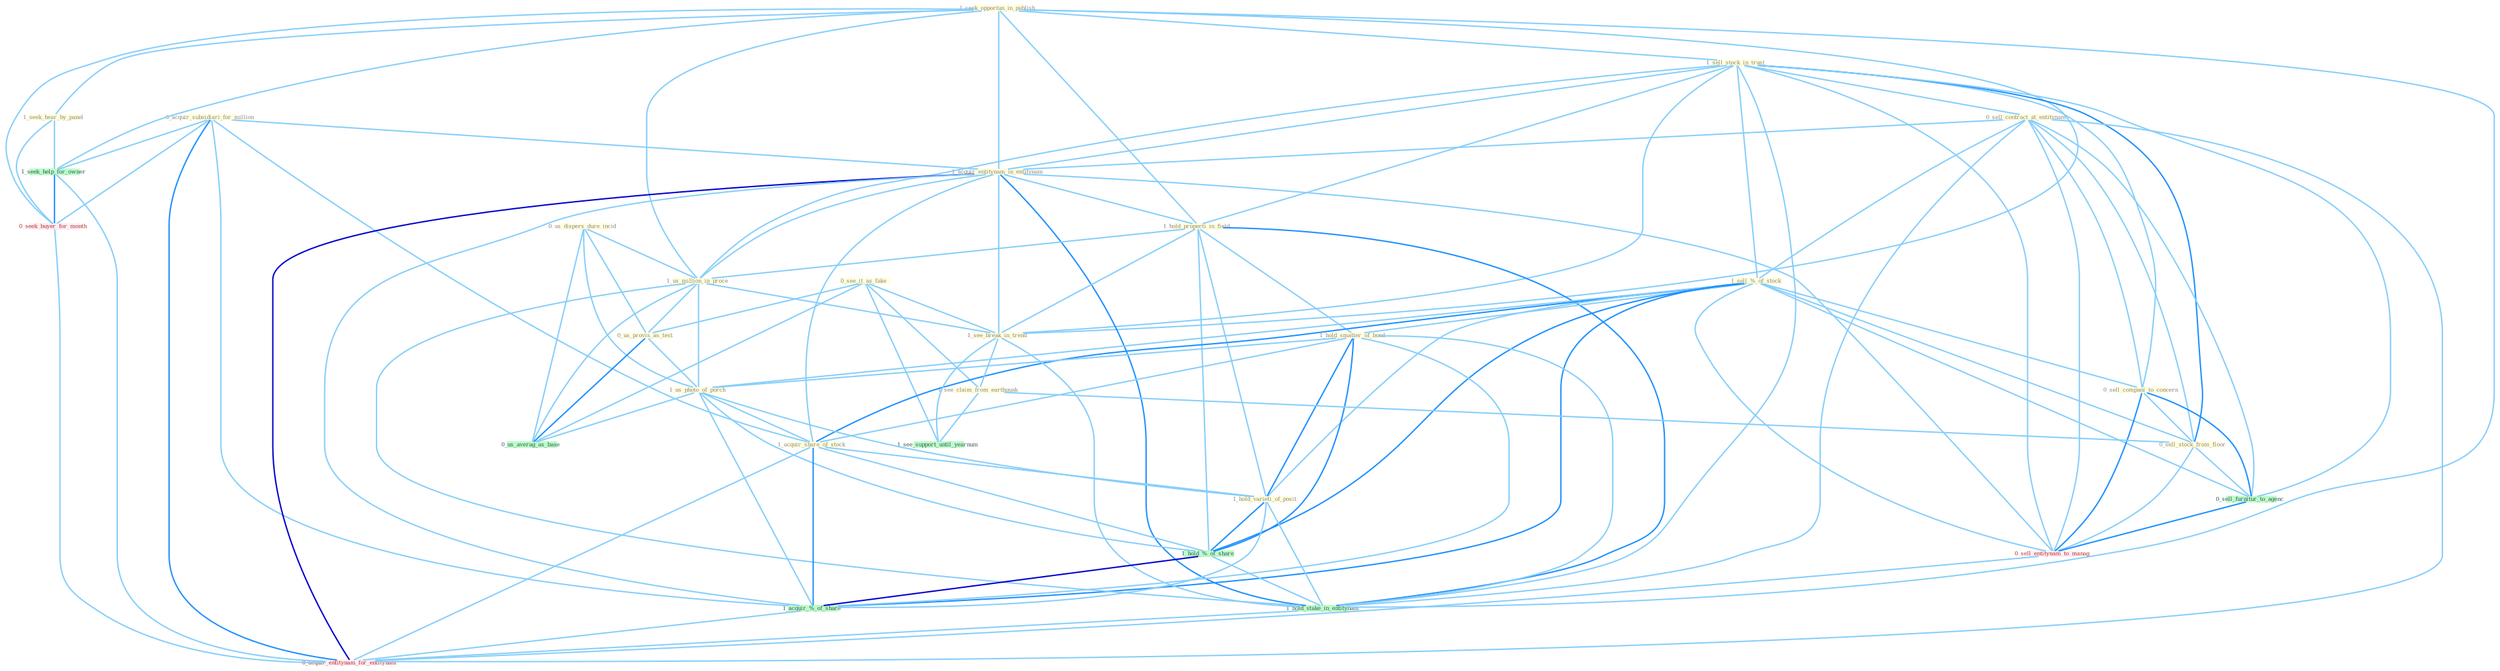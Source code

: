 Graph G{ 
    node
    [shape=polygon,style=filled,width=.5,height=.06,color="#BDFCC9",fixedsize=true,fontsize=4,
    fontcolor="#2f4f4f"];
    {node
    [color="#ffffe0", fontcolor="#8b7d6b"] "0_acquir_subsidiari_for_million " "1_seek_opportun_in_publish " "0_see_it_as_fake " "1_sell_stock_in_trust " "0_sell_contract_at_entitynam " "1_acquir_entitynam_in_entitynam " "0_us_dispers_dure_incid " "1_hold_properti_in_field " "1_sell_%_of_stock " "1_us_million_in_proce " "0_us_provis_as_test " "1_seek_hear_by_panel " "0_sell_compani_to_concern " "1_hold_smatter_of_bond " "1_see_break_in_trend " "1_us_photo_of_porch " "1_acquir_share_of_stock " "1_see_claim_from_earthquak " "1_hold_varieti_of_posit " "0_sell_stock_from_floor "}
{node [color="#fff0f5", fontcolor="#b22222"] "0_seek_buyer_for_month " "0_sell_entitynam_to_manag " "0_acquir_entitynam_for_entitynam "}
edge [color="#B0E2FF"];

	"0_acquir_subsidiari_for_million " -- "1_acquir_entitynam_in_entitynam " [w="1", color="#87cefa" ];
	"0_acquir_subsidiari_for_million " -- "1_acquir_share_of_stock " [w="1", color="#87cefa" ];
	"0_acquir_subsidiari_for_million " -- "1_seek_help_for_owner " [w="1", color="#87cefa" ];
	"0_acquir_subsidiari_for_million " -- "0_seek_buyer_for_month " [w="1", color="#87cefa" ];
	"0_acquir_subsidiari_for_million " -- "1_acquir_%_of_share " [w="1", color="#87cefa" ];
	"0_acquir_subsidiari_for_million " -- "0_acquir_entitynam_for_entitynam " [w="2", color="#1e90ff" , len=0.8];
	"1_seek_opportun_in_publish " -- "1_sell_stock_in_trust " [w="1", color="#87cefa" ];
	"1_seek_opportun_in_publish " -- "1_acquir_entitynam_in_entitynam " [w="1", color="#87cefa" ];
	"1_seek_opportun_in_publish " -- "1_hold_properti_in_field " [w="1", color="#87cefa" ];
	"1_seek_opportun_in_publish " -- "1_us_million_in_proce " [w="1", color="#87cefa" ];
	"1_seek_opportun_in_publish " -- "1_seek_hear_by_panel " [w="1", color="#87cefa" ];
	"1_seek_opportun_in_publish " -- "1_see_break_in_trend " [w="1", color="#87cefa" ];
	"1_seek_opportun_in_publish " -- "1_hold_stake_in_entitynam " [w="1", color="#87cefa" ];
	"1_seek_opportun_in_publish " -- "1_seek_help_for_owner " [w="1", color="#87cefa" ];
	"1_seek_opportun_in_publish " -- "0_seek_buyer_for_month " [w="1", color="#87cefa" ];
	"0_see_it_as_fake " -- "0_us_provis_as_test " [w="1", color="#87cefa" ];
	"0_see_it_as_fake " -- "1_see_break_in_trend " [w="1", color="#87cefa" ];
	"0_see_it_as_fake " -- "1_see_claim_from_earthquak " [w="1", color="#87cefa" ];
	"0_see_it_as_fake " -- "1_see_support_until_yearnum " [w="1", color="#87cefa" ];
	"0_see_it_as_fake " -- "0_us_averag_as_base " [w="1", color="#87cefa" ];
	"1_sell_stock_in_trust " -- "0_sell_contract_at_entitynam " [w="1", color="#87cefa" ];
	"1_sell_stock_in_trust " -- "1_acquir_entitynam_in_entitynam " [w="1", color="#87cefa" ];
	"1_sell_stock_in_trust " -- "1_hold_properti_in_field " [w="1", color="#87cefa" ];
	"1_sell_stock_in_trust " -- "1_sell_%_of_stock " [w="1", color="#87cefa" ];
	"1_sell_stock_in_trust " -- "1_us_million_in_proce " [w="1", color="#87cefa" ];
	"1_sell_stock_in_trust " -- "0_sell_compani_to_concern " [w="1", color="#87cefa" ];
	"1_sell_stock_in_trust " -- "1_see_break_in_trend " [w="1", color="#87cefa" ];
	"1_sell_stock_in_trust " -- "0_sell_stock_from_floor " [w="2", color="#1e90ff" , len=0.8];
	"1_sell_stock_in_trust " -- "1_hold_stake_in_entitynam " [w="1", color="#87cefa" ];
	"1_sell_stock_in_trust " -- "0_sell_furnitur_to_agenc " [w="1", color="#87cefa" ];
	"1_sell_stock_in_trust " -- "0_sell_entitynam_to_manag " [w="1", color="#87cefa" ];
	"0_sell_contract_at_entitynam " -- "1_acquir_entitynam_in_entitynam " [w="1", color="#87cefa" ];
	"0_sell_contract_at_entitynam " -- "1_sell_%_of_stock " [w="1", color="#87cefa" ];
	"0_sell_contract_at_entitynam " -- "0_sell_compani_to_concern " [w="1", color="#87cefa" ];
	"0_sell_contract_at_entitynam " -- "0_sell_stock_from_floor " [w="1", color="#87cefa" ];
	"0_sell_contract_at_entitynam " -- "1_hold_stake_in_entitynam " [w="1", color="#87cefa" ];
	"0_sell_contract_at_entitynam " -- "0_sell_furnitur_to_agenc " [w="1", color="#87cefa" ];
	"0_sell_contract_at_entitynam " -- "0_sell_entitynam_to_manag " [w="1", color="#87cefa" ];
	"0_sell_contract_at_entitynam " -- "0_acquir_entitynam_for_entitynam " [w="1", color="#87cefa" ];
	"1_acquir_entitynam_in_entitynam " -- "1_hold_properti_in_field " [w="1", color="#87cefa" ];
	"1_acquir_entitynam_in_entitynam " -- "1_us_million_in_proce " [w="1", color="#87cefa" ];
	"1_acquir_entitynam_in_entitynam " -- "1_see_break_in_trend " [w="1", color="#87cefa" ];
	"1_acquir_entitynam_in_entitynam " -- "1_acquir_share_of_stock " [w="1", color="#87cefa" ];
	"1_acquir_entitynam_in_entitynam " -- "1_hold_stake_in_entitynam " [w="2", color="#1e90ff" , len=0.8];
	"1_acquir_entitynam_in_entitynam " -- "1_acquir_%_of_share " [w="1", color="#87cefa" ];
	"1_acquir_entitynam_in_entitynam " -- "0_sell_entitynam_to_manag " [w="1", color="#87cefa" ];
	"1_acquir_entitynam_in_entitynam " -- "0_acquir_entitynam_for_entitynam " [w="3", color="#0000cd" , len=0.6];
	"0_us_dispers_dure_incid " -- "1_us_million_in_proce " [w="1", color="#87cefa" ];
	"0_us_dispers_dure_incid " -- "0_us_provis_as_test " [w="1", color="#87cefa" ];
	"0_us_dispers_dure_incid " -- "1_us_photo_of_porch " [w="1", color="#87cefa" ];
	"0_us_dispers_dure_incid " -- "0_us_averag_as_base " [w="1", color="#87cefa" ];
	"1_hold_properti_in_field " -- "1_us_million_in_proce " [w="1", color="#87cefa" ];
	"1_hold_properti_in_field " -- "1_hold_smatter_of_bond " [w="1", color="#87cefa" ];
	"1_hold_properti_in_field " -- "1_see_break_in_trend " [w="1", color="#87cefa" ];
	"1_hold_properti_in_field " -- "1_hold_varieti_of_posit " [w="1", color="#87cefa" ];
	"1_hold_properti_in_field " -- "1_hold_%_of_share " [w="1", color="#87cefa" ];
	"1_hold_properti_in_field " -- "1_hold_stake_in_entitynam " [w="2", color="#1e90ff" , len=0.8];
	"1_sell_%_of_stock " -- "0_sell_compani_to_concern " [w="1", color="#87cefa" ];
	"1_sell_%_of_stock " -- "1_hold_smatter_of_bond " [w="1", color="#87cefa" ];
	"1_sell_%_of_stock " -- "1_us_photo_of_porch " [w="1", color="#87cefa" ];
	"1_sell_%_of_stock " -- "1_acquir_share_of_stock " [w="2", color="#1e90ff" , len=0.8];
	"1_sell_%_of_stock " -- "1_hold_varieti_of_posit " [w="1", color="#87cefa" ];
	"1_sell_%_of_stock " -- "0_sell_stock_from_floor " [w="1", color="#87cefa" ];
	"1_sell_%_of_stock " -- "1_hold_%_of_share " [w="2", color="#1e90ff" , len=0.8];
	"1_sell_%_of_stock " -- "1_acquir_%_of_share " [w="2", color="#1e90ff" , len=0.8];
	"1_sell_%_of_stock " -- "0_sell_furnitur_to_agenc " [w="1", color="#87cefa" ];
	"1_sell_%_of_stock " -- "0_sell_entitynam_to_manag " [w="1", color="#87cefa" ];
	"1_us_million_in_proce " -- "0_us_provis_as_test " [w="1", color="#87cefa" ];
	"1_us_million_in_proce " -- "1_see_break_in_trend " [w="1", color="#87cefa" ];
	"1_us_million_in_proce " -- "1_us_photo_of_porch " [w="1", color="#87cefa" ];
	"1_us_million_in_proce " -- "1_hold_stake_in_entitynam " [w="1", color="#87cefa" ];
	"1_us_million_in_proce " -- "0_us_averag_as_base " [w="1", color="#87cefa" ];
	"0_us_provis_as_test " -- "1_us_photo_of_porch " [w="1", color="#87cefa" ];
	"0_us_provis_as_test " -- "0_us_averag_as_base " [w="2", color="#1e90ff" , len=0.8];
	"1_seek_hear_by_panel " -- "1_seek_help_for_owner " [w="1", color="#87cefa" ];
	"1_seek_hear_by_panel " -- "0_seek_buyer_for_month " [w="1", color="#87cefa" ];
	"0_sell_compani_to_concern " -- "0_sell_stock_from_floor " [w="1", color="#87cefa" ];
	"0_sell_compani_to_concern " -- "0_sell_furnitur_to_agenc " [w="2", color="#1e90ff" , len=0.8];
	"0_sell_compani_to_concern " -- "0_sell_entitynam_to_manag " [w="2", color="#1e90ff" , len=0.8];
	"1_hold_smatter_of_bond " -- "1_us_photo_of_porch " [w="1", color="#87cefa" ];
	"1_hold_smatter_of_bond " -- "1_acquir_share_of_stock " [w="1", color="#87cefa" ];
	"1_hold_smatter_of_bond " -- "1_hold_varieti_of_posit " [w="2", color="#1e90ff" , len=0.8];
	"1_hold_smatter_of_bond " -- "1_hold_%_of_share " [w="2", color="#1e90ff" , len=0.8];
	"1_hold_smatter_of_bond " -- "1_hold_stake_in_entitynam " [w="1", color="#87cefa" ];
	"1_hold_smatter_of_bond " -- "1_acquir_%_of_share " [w="1", color="#87cefa" ];
	"1_see_break_in_trend " -- "1_see_claim_from_earthquak " [w="1", color="#87cefa" ];
	"1_see_break_in_trend " -- "1_hold_stake_in_entitynam " [w="1", color="#87cefa" ];
	"1_see_break_in_trend " -- "1_see_support_until_yearnum " [w="1", color="#87cefa" ];
	"1_us_photo_of_porch " -- "1_acquir_share_of_stock " [w="1", color="#87cefa" ];
	"1_us_photo_of_porch " -- "1_hold_varieti_of_posit " [w="1", color="#87cefa" ];
	"1_us_photo_of_porch " -- "1_hold_%_of_share " [w="1", color="#87cefa" ];
	"1_us_photo_of_porch " -- "1_acquir_%_of_share " [w="1", color="#87cefa" ];
	"1_us_photo_of_porch " -- "0_us_averag_as_base " [w="1", color="#87cefa" ];
	"1_acquir_share_of_stock " -- "1_hold_varieti_of_posit " [w="1", color="#87cefa" ];
	"1_acquir_share_of_stock " -- "1_hold_%_of_share " [w="1", color="#87cefa" ];
	"1_acquir_share_of_stock " -- "1_acquir_%_of_share " [w="2", color="#1e90ff" , len=0.8];
	"1_acquir_share_of_stock " -- "0_acquir_entitynam_for_entitynam " [w="1", color="#87cefa" ];
	"1_see_claim_from_earthquak " -- "0_sell_stock_from_floor " [w="1", color="#87cefa" ];
	"1_see_claim_from_earthquak " -- "1_see_support_until_yearnum " [w="1", color="#87cefa" ];
	"1_hold_varieti_of_posit " -- "1_hold_%_of_share " [w="2", color="#1e90ff" , len=0.8];
	"1_hold_varieti_of_posit " -- "1_hold_stake_in_entitynam " [w="1", color="#87cefa" ];
	"1_hold_varieti_of_posit " -- "1_acquir_%_of_share " [w="1", color="#87cefa" ];
	"0_sell_stock_from_floor " -- "0_sell_furnitur_to_agenc " [w="1", color="#87cefa" ];
	"0_sell_stock_from_floor " -- "0_sell_entitynam_to_manag " [w="1", color="#87cefa" ];
	"1_hold_%_of_share " -- "1_hold_stake_in_entitynam " [w="1", color="#87cefa" ];
	"1_hold_%_of_share " -- "1_acquir_%_of_share " [w="3", color="#0000cd" , len=0.6];
	"1_hold_stake_in_entitynam " -- "0_acquir_entitynam_for_entitynam " [w="1", color="#87cefa" ];
	"1_seek_help_for_owner " -- "0_seek_buyer_for_month " [w="2", color="#1e90ff" , len=0.8];
	"1_seek_help_for_owner " -- "0_acquir_entitynam_for_entitynam " [w="1", color="#87cefa" ];
	"0_seek_buyer_for_month " -- "0_acquir_entitynam_for_entitynam " [w="1", color="#87cefa" ];
	"1_acquir_%_of_share " -- "0_acquir_entitynam_for_entitynam " [w="1", color="#87cefa" ];
	"0_sell_furnitur_to_agenc " -- "0_sell_entitynam_to_manag " [w="2", color="#1e90ff" , len=0.8];
	"0_sell_entitynam_to_manag " -- "0_acquir_entitynam_for_entitynam " [w="1", color="#87cefa" ];
}